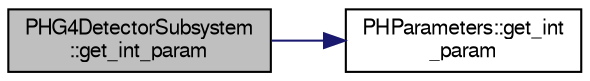 digraph "PHG4DetectorSubsystem::get_int_param"
{
  bgcolor="transparent";
  edge [fontname="FreeSans",fontsize="10",labelfontname="FreeSans",labelfontsize="10"];
  node [fontname="FreeSans",fontsize="10",shape=record];
  rankdir="LR";
  Node1 [label="PHG4DetectorSubsystem\l::get_int_param",height=0.2,width=0.4,color="black", fillcolor="grey75", style="filled" fontcolor="black"];
  Node1 -> Node2 [color="midnightblue",fontsize="10",style="solid",fontname="FreeSans"];
  Node2 [label="PHParameters::get_int\l_param",height=0.2,width=0.4,color="black",URL="$dd/dae/classPHParameters.html#a0241ca27a369ab4865ac3d79620ac27c"];
}
